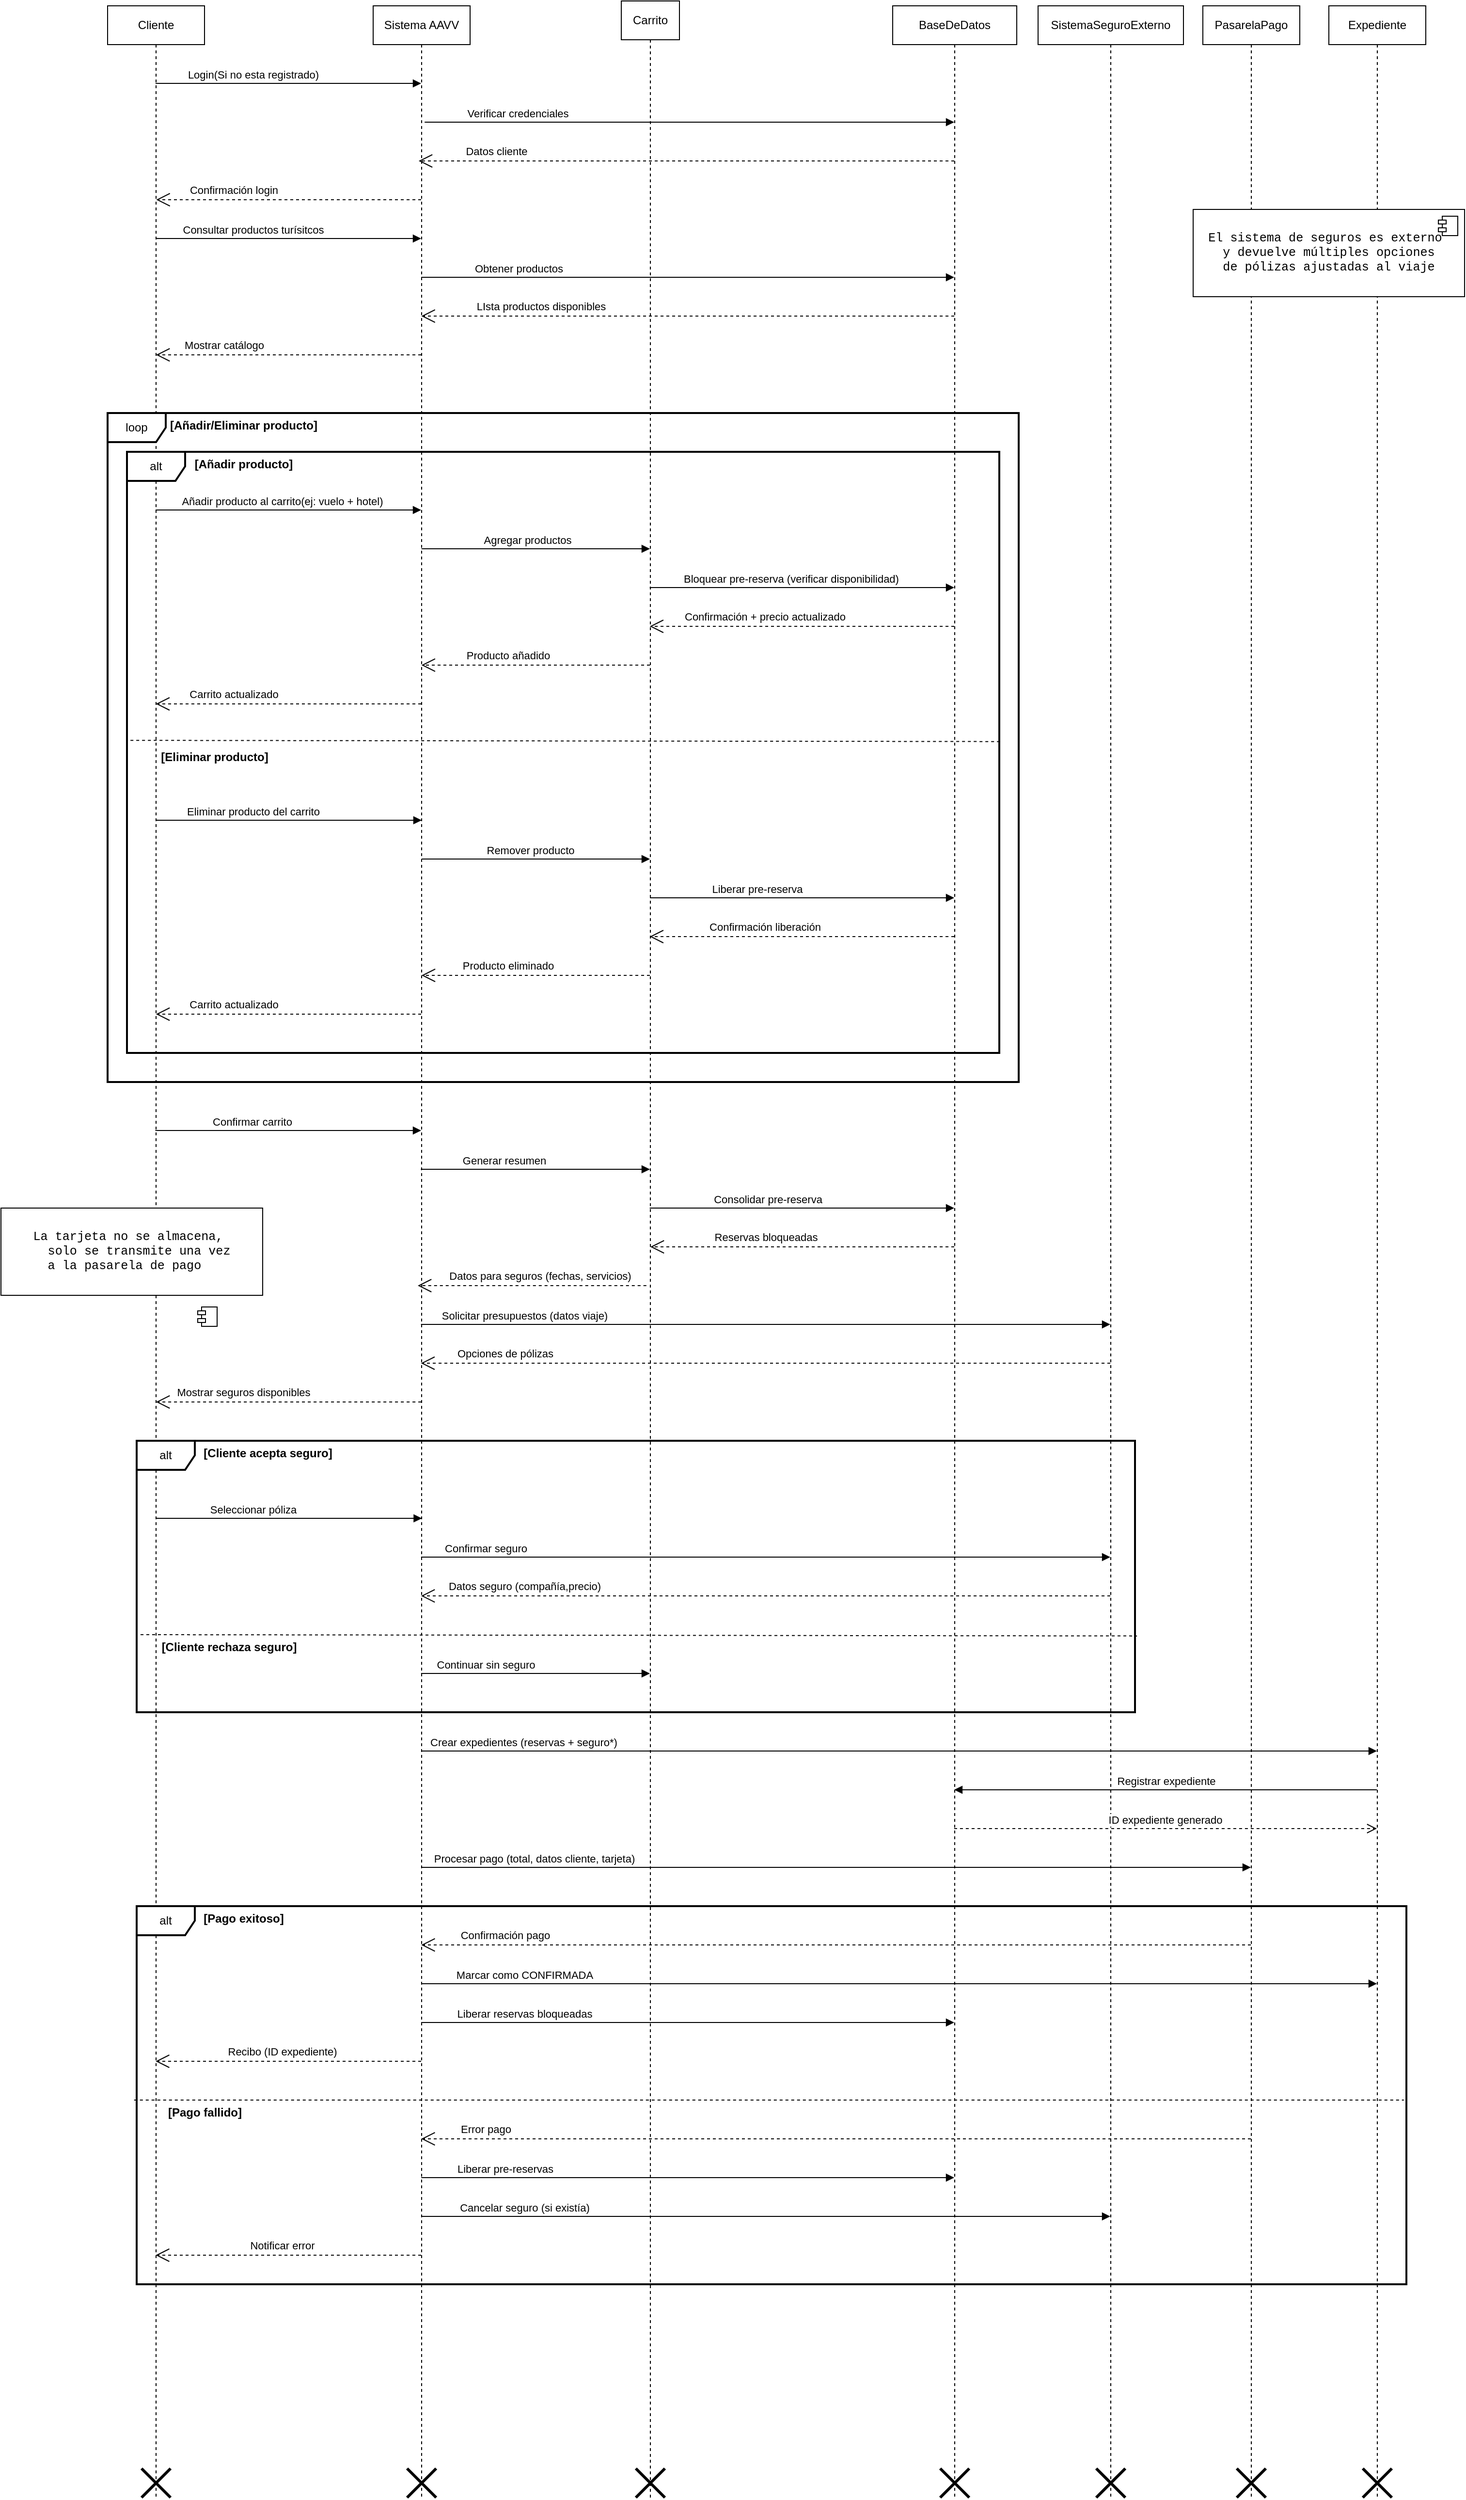 <mxfile version="26.2.14">
  <diagram name="Página-1" id="8IQbDquWTTxxeq2xW0NO">
    <mxGraphModel dx="2050" dy="2840" grid="1" gridSize="10" guides="1" tooltips="1" connect="1" arrows="1" fold="1" page="1" pageScale="1" pageWidth="827" pageHeight="1169" math="0" shadow="0">
      <root>
        <mxCell id="0" />
        <mxCell id="1" parent="0" />
        <mxCell id="5mpojZy3bhpFWDZei2qy-2" value="Sistema AAVV" style="shape=umlLifeline;perimeter=lifelinePerimeter;whiteSpace=wrap;html=1;container=1;dropTarget=0;collapsible=0;recursiveResize=0;outlineConnect=0;portConstraint=eastwest;newEdgeStyle={&quot;curved&quot;:0,&quot;rounded&quot;:0};" vertex="1" parent="1">
          <mxGeometry x="434" y="175" width="100" height="2570" as="geometry" />
        </mxCell>
        <mxCell id="5mpojZy3bhpFWDZei2qy-70" value="" style="shape=umlDestroy;whiteSpace=wrap;html=1;strokeWidth=3;targetShapes=umlLifeline;" vertex="1" parent="5mpojZy3bhpFWDZei2qy-2">
          <mxGeometry x="35" y="2540" width="30" height="30" as="geometry" />
        </mxCell>
        <mxCell id="5mpojZy3bhpFWDZei2qy-3" value="Cliente" style="shape=umlLifeline;perimeter=lifelinePerimeter;whiteSpace=wrap;html=1;container=1;dropTarget=0;collapsible=0;recursiveResize=0;outlineConnect=0;portConstraint=eastwest;newEdgeStyle={&quot;curved&quot;:0,&quot;rounded&quot;:0};" vertex="1" parent="1">
          <mxGeometry x="160" y="175" width="100" height="2570" as="geometry" />
        </mxCell>
        <mxCell id="5mpojZy3bhpFWDZei2qy-66" value="" style="shape=umlDestroy;whiteSpace=wrap;html=1;strokeWidth=3;targetShapes=umlLifeline;" vertex="1" parent="5mpojZy3bhpFWDZei2qy-3">
          <mxGeometry x="35" y="2540" width="30" height="30" as="geometry" />
        </mxCell>
        <mxCell id="5mpojZy3bhpFWDZei2qy-4" value="SistemaSeguroExterno" style="shape=umlLifeline;perimeter=lifelinePerimeter;whiteSpace=wrap;html=1;container=1;dropTarget=0;collapsible=0;recursiveResize=0;outlineConnect=0;portConstraint=eastwest;newEdgeStyle={&quot;curved&quot;:0,&quot;rounded&quot;:0};" vertex="1" parent="1">
          <mxGeometry x="1120" y="175" width="150" height="2570" as="geometry" />
        </mxCell>
        <mxCell id="5mpojZy3bhpFWDZei2qy-67" value="" style="shape=umlDestroy;whiteSpace=wrap;html=1;strokeWidth=3;targetShapes=umlLifeline;" vertex="1" parent="5mpojZy3bhpFWDZei2qy-4">
          <mxGeometry x="60" y="2540" width="30" height="30" as="geometry" />
        </mxCell>
        <mxCell id="5mpojZy3bhpFWDZei2qy-5" value="BaseDeDatos" style="shape=umlLifeline;perimeter=lifelinePerimeter;whiteSpace=wrap;html=1;container=1;dropTarget=0;collapsible=0;recursiveResize=0;outlineConnect=0;portConstraint=eastwest;newEdgeStyle={&quot;curved&quot;:0,&quot;rounded&quot;:0};" vertex="1" parent="1">
          <mxGeometry x="970" y="175" width="128" height="2570" as="geometry" />
        </mxCell>
        <mxCell id="5mpojZy3bhpFWDZei2qy-68" value="" style="shape=umlDestroy;whiteSpace=wrap;html=1;strokeWidth=3;targetShapes=umlLifeline;" vertex="1" parent="5mpojZy3bhpFWDZei2qy-5">
          <mxGeometry x="49" y="2540" width="30" height="30" as="geometry" />
        </mxCell>
        <mxCell id="5mpojZy3bhpFWDZei2qy-6" value="Carrito" style="shape=umlLifeline;perimeter=lifelinePerimeter;whiteSpace=wrap;html=1;container=1;dropTarget=0;collapsible=0;recursiveResize=0;outlineConnect=0;portConstraint=eastwest;newEdgeStyle={&quot;curved&quot;:0,&quot;rounded&quot;:0};" vertex="1" parent="1">
          <mxGeometry x="690" y="170" width="60" height="2575" as="geometry" />
        </mxCell>
        <mxCell id="5mpojZy3bhpFWDZei2qy-69" value="" style="shape=umlDestroy;whiteSpace=wrap;html=1;strokeWidth=3;targetShapes=umlLifeline;" vertex="1" parent="5mpojZy3bhpFWDZei2qy-6">
          <mxGeometry x="15" y="2545" width="30" height="30" as="geometry" />
        </mxCell>
        <mxCell id="5mpojZy3bhpFWDZei2qy-7" value="PasarelaPago" style="shape=umlLifeline;perimeter=lifelinePerimeter;whiteSpace=wrap;html=1;container=1;dropTarget=0;collapsible=0;recursiveResize=0;outlineConnect=0;portConstraint=eastwest;newEdgeStyle={&quot;curved&quot;:0,&quot;rounded&quot;:0};" vertex="1" parent="1">
          <mxGeometry x="1290" y="175" width="100" height="2570" as="geometry" />
        </mxCell>
        <mxCell id="5mpojZy3bhpFWDZei2qy-71" value="" style="shape=umlDestroy;whiteSpace=wrap;html=1;strokeWidth=3;targetShapes=umlLifeline;" vertex="1" parent="5mpojZy3bhpFWDZei2qy-7">
          <mxGeometry x="35" y="2540" width="30" height="30" as="geometry" />
        </mxCell>
        <mxCell id="5mpojZy3bhpFWDZei2qy-8" value="Expediente" style="shape=umlLifeline;perimeter=lifelinePerimeter;whiteSpace=wrap;html=1;container=1;dropTarget=0;collapsible=0;recursiveResize=0;outlineConnect=0;portConstraint=eastwest;newEdgeStyle={&quot;curved&quot;:0,&quot;rounded&quot;:0};" vertex="1" parent="1">
          <mxGeometry x="1420" y="175" width="100" height="2570" as="geometry" />
        </mxCell>
        <mxCell id="5mpojZy3bhpFWDZei2qy-72" value="" style="shape=umlDestroy;whiteSpace=wrap;html=1;strokeWidth=3;targetShapes=umlLifeline;" vertex="1" parent="5mpojZy3bhpFWDZei2qy-8">
          <mxGeometry x="35" y="2540" width="30" height="30" as="geometry" />
        </mxCell>
        <mxCell id="5mpojZy3bhpFWDZei2qy-9" value="Login(Si no esta registrado)" style="html=1;verticalAlign=bottom;endArrow=block;curved=0;rounded=0;" edge="1" parent="1">
          <mxGeometry x="-0.266" width="80" relative="1" as="geometry">
            <mxPoint x="209.5" y="255" as="sourcePoint" />
            <mxPoint x="483.5" y="255" as="targetPoint" />
            <mxPoint as="offset" />
          </mxGeometry>
        </mxCell>
        <mxCell id="5mpojZy3bhpFWDZei2qy-10" value="Verificar credenciales" style="html=1;verticalAlign=bottom;endArrow=block;curved=0;rounded=0;exitX=0.526;exitY=0.194;exitDx=0;exitDy=0;exitPerimeter=0;" edge="1" parent="1">
          <mxGeometry x="-0.649" width="80" relative="1" as="geometry">
            <mxPoint x="487.1" y="295.0" as="sourcePoint" />
            <mxPoint x="1033.5" y="295" as="targetPoint" />
            <mxPoint as="offset" />
          </mxGeometry>
        </mxCell>
        <mxCell id="5mpojZy3bhpFWDZei2qy-11" value="Datos cliente" style="endArrow=open;endSize=12;dashed=1;html=1;rounded=0;" edge="1" parent="1">
          <mxGeometry x="0.711" y="-10" width="160" relative="1" as="geometry">
            <mxPoint x="1033.5" y="335" as="sourcePoint" />
            <mxPoint x="480.95" y="335.0" as="targetPoint" />
            <mxPoint as="offset" />
          </mxGeometry>
        </mxCell>
        <mxCell id="5mpojZy3bhpFWDZei2qy-13" value="Confirmación login" style="endArrow=open;endSize=12;dashed=1;html=1;rounded=0;" edge="1" parent="1">
          <mxGeometry x="0.416" y="-10" width="160" relative="1" as="geometry">
            <mxPoint x="483.5" y="375" as="sourcePoint" />
            <mxPoint x="210.2" y="375" as="targetPoint" />
            <mxPoint as="offset" />
          </mxGeometry>
        </mxCell>
        <mxCell id="5mpojZy3bhpFWDZei2qy-14" value="Consultar productos turísitcos" style="html=1;verticalAlign=bottom;endArrow=block;curved=0;rounded=0;" edge="1" parent="1">
          <mxGeometry x="-0.267" width="80" relative="1" as="geometry">
            <mxPoint x="209.7" y="415" as="sourcePoint" />
            <mxPoint x="483.5" y="415" as="targetPoint" />
            <mxPoint as="offset" />
          </mxGeometry>
        </mxCell>
        <mxCell id="5mpojZy3bhpFWDZei2qy-15" value="Obtener productos" style="html=1;verticalAlign=bottom;endArrow=block;curved=0;rounded=0;" edge="1" parent="1">
          <mxGeometry x="-0.637" width="80" relative="1" as="geometry">
            <mxPoint x="483.7" y="455" as="sourcePoint" />
            <mxPoint x="1033.5" y="455" as="targetPoint" />
            <mxPoint as="offset" />
          </mxGeometry>
        </mxCell>
        <mxCell id="5mpojZy3bhpFWDZei2qy-16" value="LIsta productos disponibles" style="endArrow=open;endSize=12;dashed=1;html=1;rounded=0;" edge="1" parent="1">
          <mxGeometry x="0.553" y="-10" width="160" relative="1" as="geometry">
            <mxPoint x="1033.5" y="495" as="sourcePoint" />
            <mxPoint x="483.7" y="495" as="targetPoint" />
            <mxPoint as="offset" />
          </mxGeometry>
        </mxCell>
        <mxCell id="5mpojZy3bhpFWDZei2qy-17" value="Mostrar catálogo" style="endArrow=open;endSize=12;dashed=1;html=1;rounded=0;" edge="1" parent="1">
          <mxGeometry x="0.488" y="-10" width="160" relative="1" as="geometry">
            <mxPoint x="483.5" y="535" as="sourcePoint" />
            <mxPoint x="209.997" y="535" as="targetPoint" />
            <mxPoint as="offset" />
          </mxGeometry>
        </mxCell>
        <mxCell id="5mpojZy3bhpFWDZei2qy-21" value="Añadir producto al carrito(ej: vuelo + hotel)" style="html=1;verticalAlign=bottom;endArrow=block;curved=0;rounded=0;" edge="1" parent="1">
          <mxGeometry x="-0.047" width="80" relative="1" as="geometry">
            <mxPoint x="209.5" y="695" as="sourcePoint" />
            <mxPoint x="483.5" y="695.0" as="targetPoint" />
            <mxPoint as="offset" />
          </mxGeometry>
        </mxCell>
        <mxCell id="5mpojZy3bhpFWDZei2qy-22" value="Agregar productos" style="html=1;verticalAlign=bottom;endArrow=block;curved=0;rounded=0;" edge="1" parent="1">
          <mxGeometry x="-0.072" width="80" relative="1" as="geometry">
            <mxPoint x="483.833" y="735" as="sourcePoint" />
            <mxPoint x="719.5" y="735" as="targetPoint" />
            <mxPoint as="offset" />
          </mxGeometry>
        </mxCell>
        <mxCell id="5mpojZy3bhpFWDZei2qy-23" value="Bloquear pre-reserva (verificar disponibilidad)" style="html=1;verticalAlign=bottom;endArrow=block;curved=0;rounded=0;" edge="1" parent="1">
          <mxGeometry x="-0.072" width="80" relative="1" as="geometry">
            <mxPoint x="719.324" y="775" as="sourcePoint" />
            <mxPoint x="1033.5" y="775" as="targetPoint" />
            <mxPoint as="offset" />
          </mxGeometry>
        </mxCell>
        <mxCell id="5mpojZy3bhpFWDZei2qy-24" value="Confirmación + precio actualizado" style="endArrow=open;endSize=12;dashed=1;html=1;rounded=0;" edge="1" parent="1">
          <mxGeometry x="0.243" y="-10" width="160" relative="1" as="geometry">
            <mxPoint x="1033.5" y="815" as="sourcePoint" />
            <mxPoint x="719.324" y="815" as="targetPoint" />
            <mxPoint as="offset" />
          </mxGeometry>
        </mxCell>
        <mxCell id="5mpojZy3bhpFWDZei2qy-25" value="Producto añadido" style="endArrow=open;endSize=12;dashed=1;html=1;rounded=0;" edge="1" parent="1">
          <mxGeometry x="0.243" y="-10" width="160" relative="1" as="geometry">
            <mxPoint x="719.5" y="855" as="sourcePoint" />
            <mxPoint x="483.833" y="855" as="targetPoint" />
            <mxPoint as="offset" />
          </mxGeometry>
        </mxCell>
        <mxCell id="5mpojZy3bhpFWDZei2qy-26" value="Carrito actualizado" style="endArrow=open;endSize=12;dashed=1;html=1;rounded=0;" edge="1" parent="1">
          <mxGeometry x="0.414" y="-10" width="160" relative="1" as="geometry">
            <mxPoint x="483.5" y="895" as="sourcePoint" />
            <mxPoint x="209.833" y="895" as="targetPoint" />
            <mxPoint as="offset" />
          </mxGeometry>
        </mxCell>
        <mxCell id="5mpojZy3bhpFWDZei2qy-27" value="[Eliminar producto]" style="text;align=center;fontStyle=1;verticalAlign=middle;spacingLeft=3;spacingRight=3;strokeColor=none;rotatable=0;points=[[0,0.5],[1,0.5]];portConstraint=eastwest;html=1;" vertex="1" parent="1">
          <mxGeometry x="210" y="937" width="120" height="26" as="geometry" />
        </mxCell>
        <mxCell id="5mpojZy3bhpFWDZei2qy-28" value="[Añadir producto]" style="text;align=center;fontStyle=1;verticalAlign=middle;spacingLeft=3;spacingRight=3;strokeColor=none;rotatable=0;points=[[0,0.5],[1,0.5]];portConstraint=eastwest;html=1;" vertex="1" parent="1">
          <mxGeometry x="240" y="635" width="120" height="26" as="geometry" />
        </mxCell>
        <mxCell id="5mpojZy3bhpFWDZei2qy-29" value="Eliminar producto del carrito" style="html=1;verticalAlign=bottom;endArrow=block;curved=0;rounded=0;" edge="1" parent="1">
          <mxGeometry x="-0.27" width="80" relative="1" as="geometry">
            <mxPoint x="210" y="1015" as="sourcePoint" />
            <mxPoint x="484" y="1015.0" as="targetPoint" />
            <mxPoint as="offset" />
          </mxGeometry>
        </mxCell>
        <mxCell id="5mpojZy3bhpFWDZei2qy-30" value="Remover producto" style="html=1;verticalAlign=bottom;endArrow=block;curved=0;rounded=0;" edge="1" parent="1">
          <mxGeometry x="-0.047" width="80" relative="1" as="geometry">
            <mxPoint x="483.929" y="1055" as="sourcePoint" />
            <mxPoint x="719.5" y="1055.0" as="targetPoint" />
            <mxPoint as="offset" />
          </mxGeometry>
        </mxCell>
        <mxCell id="5mpojZy3bhpFWDZei2qy-31" value="Liberar pre-reserva" style="html=1;verticalAlign=bottom;endArrow=block;curved=0;rounded=0;" edge="1" parent="1">
          <mxGeometry x="-0.297" width="80" relative="1" as="geometry">
            <mxPoint x="719.667" y="1095.0" as="sourcePoint" />
            <mxPoint x="1033.5" y="1095.0" as="targetPoint" />
            <mxPoint as="offset" />
          </mxGeometry>
        </mxCell>
        <mxCell id="5mpojZy3bhpFWDZei2qy-32" value="Confirmación liberación" style="endArrow=open;endSize=12;dashed=1;html=1;rounded=0;" edge="1" parent="1">
          <mxGeometry x="0.243" y="-10" width="160" relative="1" as="geometry">
            <mxPoint x="1033.5" y="1135" as="sourcePoint" />
            <mxPoint x="719.324" y="1135" as="targetPoint" />
            <mxPoint as="offset" />
          </mxGeometry>
        </mxCell>
        <mxCell id="5mpojZy3bhpFWDZei2qy-33" value="Producto eliminado" style="endArrow=open;endSize=12;dashed=1;html=1;rounded=0;" edge="1" parent="1">
          <mxGeometry x="0.243" y="-10" width="160" relative="1" as="geometry">
            <mxPoint x="719.5" y="1175" as="sourcePoint" />
            <mxPoint x="483.929" y="1175" as="targetPoint" />
            <mxPoint as="offset" />
          </mxGeometry>
        </mxCell>
        <mxCell id="5mpojZy3bhpFWDZei2qy-34" value="Carrito actualizado" style="endArrow=open;endSize=12;dashed=1;html=1;rounded=0;" edge="1" parent="1">
          <mxGeometry x="0.414" y="-10" width="160" relative="1" as="geometry">
            <mxPoint x="483.5" y="1215" as="sourcePoint" />
            <mxPoint x="209.929" y="1215" as="targetPoint" />
            <mxPoint as="offset" />
          </mxGeometry>
        </mxCell>
        <mxCell id="5mpojZy3bhpFWDZei2qy-35" value="Confirmar carrito" style="html=1;verticalAlign=bottom;endArrow=block;curved=0;rounded=0;" edge="1" parent="1">
          <mxGeometry x="-0.27" width="80" relative="1" as="geometry">
            <mxPoint x="209.25" y="1335" as="sourcePoint" />
            <mxPoint x="483.5" y="1335" as="targetPoint" />
            <mxPoint as="offset" />
          </mxGeometry>
        </mxCell>
        <mxCell id="5mpojZy3bhpFWDZei2qy-36" value="Generar resumen" style="html=1;verticalAlign=bottom;endArrow=block;curved=0;rounded=0;" edge="1" parent="1" target="5mpojZy3bhpFWDZei2qy-6">
          <mxGeometry x="-0.27" width="80" relative="1" as="geometry">
            <mxPoint x="483.25" y="1375" as="sourcePoint" />
            <mxPoint x="669.5" y="1375" as="targetPoint" />
            <mxPoint as="offset" />
          </mxGeometry>
        </mxCell>
        <mxCell id="5mpojZy3bhpFWDZei2qy-37" value="Consolidar pre-reserva" style="html=1;verticalAlign=bottom;endArrow=block;curved=0;rounded=0;" edge="1" parent="1">
          <mxGeometry x="-0.232" width="80" relative="1" as="geometry">
            <mxPoint x="719.324" y="1415" as="sourcePoint" />
            <mxPoint x="1033.5" y="1415" as="targetPoint" />
            <mxPoint x="1" as="offset" />
          </mxGeometry>
        </mxCell>
        <mxCell id="5mpojZy3bhpFWDZei2qy-38" value="Reservas bloqueadas" style="endArrow=open;endSize=12;dashed=1;html=1;rounded=0;" edge="1" parent="1" source="5mpojZy3bhpFWDZei2qy-5">
          <mxGeometry x="0.243" y="-10" width="160" relative="1" as="geometry">
            <mxPoint x="960.5" y="1455" as="sourcePoint" />
            <mxPoint x="720" y="1455" as="targetPoint" />
            <mxPoint as="offset" />
          </mxGeometry>
        </mxCell>
        <mxCell id="5mpojZy3bhpFWDZei2qy-39" value="Datos para seguros (fechas, servicios)" style="endArrow=open;endSize=12;dashed=1;html=1;rounded=0;" edge="1" parent="1">
          <mxGeometry x="-0.071" y="-10" width="160" relative="1" as="geometry">
            <mxPoint x="715.87" y="1495" as="sourcePoint" />
            <mxPoint x="480.0" y="1495" as="targetPoint" />
            <mxPoint as="offset" />
          </mxGeometry>
        </mxCell>
        <mxCell id="5mpojZy3bhpFWDZei2qy-41" value="Solicitar presupuestos (datos viaje)" style="html=1;verticalAlign=bottom;endArrow=block;curved=0;rounded=0;" edge="1" parent="1">
          <mxGeometry x="-0.7" width="80" relative="1" as="geometry">
            <mxPoint x="483.324" y="1535" as="sourcePoint" />
            <mxPoint x="1194.5" y="1535" as="targetPoint" />
            <mxPoint as="offset" />
          </mxGeometry>
        </mxCell>
        <mxCell id="5mpojZy3bhpFWDZei2qy-42" value="Opciones de pólizas" style="endArrow=open;endSize=12;dashed=1;html=1;rounded=0;" edge="1" parent="1">
          <mxGeometry x="0.756" y="-10" width="160" relative="1" as="geometry">
            <mxPoint x="1194.5" y="1575" as="sourcePoint" />
            <mxPoint x="483.324" y="1575" as="targetPoint" />
            <mxPoint as="offset" />
          </mxGeometry>
        </mxCell>
        <mxCell id="5mpojZy3bhpFWDZei2qy-43" value="Mostrar seguros disponibles" style="endArrow=open;endSize=12;dashed=1;html=1;rounded=0;" edge="1" parent="1">
          <mxGeometry x="0.342" y="-10" width="160" relative="1" as="geometry">
            <mxPoint x="483.57" y="1615" as="sourcePoint" />
            <mxPoint x="209.999" y="1615" as="targetPoint" />
            <mxPoint as="offset" />
          </mxGeometry>
        </mxCell>
        <mxCell id="5mpojZy3bhpFWDZei2qy-44" value="Seleccionar póliza" style="html=1;verticalAlign=bottom;endArrow=block;curved=0;rounded=0;" edge="1" parent="1">
          <mxGeometry x="-0.27" width="80" relative="1" as="geometry">
            <mxPoint x="210" y="1735" as="sourcePoint" />
            <mxPoint x="484.25" y="1735" as="targetPoint" />
            <mxPoint as="offset" />
          </mxGeometry>
        </mxCell>
        <mxCell id="5mpojZy3bhpFWDZei2qy-45" value="Confirmar seguro" style="html=1;verticalAlign=bottom;endArrow=block;curved=0;rounded=0;" edge="1" parent="1">
          <mxGeometry x="-0.813" width="80" relative="1" as="geometry">
            <mxPoint x="483.447" y="1775" as="sourcePoint" />
            <mxPoint x="1194.5" y="1775" as="targetPoint" />
            <mxPoint as="offset" />
          </mxGeometry>
        </mxCell>
        <mxCell id="5mpojZy3bhpFWDZei2qy-46" value="Datos seguro (compañía,precio)" style="endArrow=open;endSize=12;dashed=1;html=1;rounded=0;" edge="1" parent="1">
          <mxGeometry x="0.7" y="-10" width="160" relative="1" as="geometry">
            <mxPoint x="1194.5" y="1815" as="sourcePoint" />
            <mxPoint x="483.447" y="1815" as="targetPoint" />
            <mxPoint as="offset" />
          </mxGeometry>
        </mxCell>
        <mxCell id="5mpojZy3bhpFWDZei2qy-47" value="Marcar como CONFIRMADA" style="html=1;verticalAlign=bottom;endArrow=block;curved=0;rounded=0;" edge="1" parent="1">
          <mxGeometry x="-0.784" width="80" relative="1" as="geometry">
            <mxPoint x="483.591" y="2214.995" as="sourcePoint" />
            <mxPoint x="1469.5" y="2214.995" as="targetPoint" />
            <mxPoint as="offset" />
          </mxGeometry>
        </mxCell>
        <mxCell id="5mpojZy3bhpFWDZei2qy-48" value="Continuar sin seguro" style="html=1;verticalAlign=bottom;endArrow=block;curved=0;rounded=0;" edge="1" parent="1">
          <mxGeometry x="-0.438" width="80" relative="1" as="geometry">
            <mxPoint x="483.447" y="1895" as="sourcePoint" />
            <mxPoint x="719.5" y="1895" as="targetPoint" />
            <mxPoint as="offset" />
          </mxGeometry>
        </mxCell>
        <mxCell id="5mpojZy3bhpFWDZei2qy-49" value="[Cliente acepta seguro]" style="text;align=center;fontStyle=1;verticalAlign=middle;spacingLeft=3;spacingRight=3;strokeColor=none;rotatable=0;points=[[0,0.5],[1,0.5]];portConstraint=eastwest;html=1;" vertex="1" parent="1">
          <mxGeometry x="250" y="1655" width="150" height="26" as="geometry" />
        </mxCell>
        <mxCell id="5mpojZy3bhpFWDZei2qy-50" value="[Cliente rechaza seguro]" style="text;align=center;fontStyle=1;verticalAlign=middle;spacingLeft=3;spacingRight=3;strokeColor=none;rotatable=0;points=[[0,0.5],[1,0.5]];portConstraint=eastwest;html=1;" vertex="1" parent="1">
          <mxGeometry x="210" y="1855" width="150" height="26" as="geometry" />
        </mxCell>
        <mxCell id="5mpojZy3bhpFWDZei2qy-51" value="Crear expedientes (reservas + seguro*)" style="html=1;verticalAlign=bottom;endArrow=block;curved=0;rounded=0;" edge="1" parent="1">
          <mxGeometry x="-0.784" width="80" relative="1" as="geometry">
            <mxPoint x="483.447" y="1975" as="sourcePoint" />
            <mxPoint x="1469.5" y="1975" as="targetPoint" />
            <mxPoint x="-1" as="offset" />
          </mxGeometry>
        </mxCell>
        <mxCell id="5mpojZy3bhpFWDZei2qy-54" value="Registrar expediente" style="html=1;verticalAlign=bottom;endArrow=block;curved=0;rounded=0;" edge="1" parent="1">
          <mxGeometry width="80" relative="1" as="geometry">
            <mxPoint x="1469.5" y="2015" as="sourcePoint" />
            <mxPoint x="1033.447" y="2015" as="targetPoint" />
          </mxGeometry>
        </mxCell>
        <mxCell id="5mpojZy3bhpFWDZei2qy-56" value="ID expediente generado" style="html=1;verticalAlign=bottom;endArrow=open;dashed=1;endSize=8;curved=0;rounded=0;" edge="1" parent="1">
          <mxGeometry relative="1" as="geometry">
            <mxPoint x="1033.447" y="2055" as="sourcePoint" />
            <mxPoint x="1469.5" y="2055" as="targetPoint" />
          </mxGeometry>
        </mxCell>
        <mxCell id="5mpojZy3bhpFWDZei2qy-57" value="Procesar pago (total, datos cliente, tarjeta)" style="html=1;verticalAlign=bottom;endArrow=block;curved=0;rounded=0;" edge="1" parent="1">
          <mxGeometry x="-0.728" width="80" relative="1" as="geometry">
            <mxPoint x="483.447" y="2095" as="sourcePoint" />
            <mxPoint x="1339.5" y="2095" as="targetPoint" />
            <mxPoint as="offset" />
          </mxGeometry>
        </mxCell>
        <mxCell id="5mpojZy3bhpFWDZei2qy-58" value="Confirmación pago" style="endArrow=open;endSize=12;dashed=1;html=1;rounded=0;" edge="1" parent="1">
          <mxGeometry x="0.798" y="-10" width="160" relative="1" as="geometry">
            <mxPoint x="1339.5" y="2175" as="sourcePoint" />
            <mxPoint x="483.591" y="2175" as="targetPoint" />
            <mxPoint as="offset" />
          </mxGeometry>
        </mxCell>
        <mxCell id="5mpojZy3bhpFWDZei2qy-59" value="Liberar reservas bloqueadas" style="html=1;verticalAlign=bottom;endArrow=block;curved=0;rounded=0;" edge="1" parent="1">
          <mxGeometry x="-0.613" width="80" relative="1" as="geometry">
            <mxPoint x="483.591" y="2255" as="sourcePoint" />
            <mxPoint x="1033.5" y="2255" as="targetPoint" />
            <mxPoint as="offset" />
          </mxGeometry>
        </mxCell>
        <mxCell id="5mpojZy3bhpFWDZei2qy-60" value="Recibo (ID expediente)" style="endArrow=open;endSize=12;dashed=1;html=1;rounded=0;" edge="1" parent="1">
          <mxGeometry x="0.048" y="-10" width="160" relative="1" as="geometry">
            <mxPoint x="483.5" y="2295" as="sourcePoint" />
            <mxPoint x="209.591" y="2295" as="targetPoint" />
            <mxPoint as="offset" />
          </mxGeometry>
        </mxCell>
        <mxCell id="5mpojZy3bhpFWDZei2qy-61" value="Error pago" style="endArrow=open;endSize=12;dashed=1;html=1;rounded=0;" edge="1" parent="1">
          <mxGeometry x="0.845" y="-10" width="160" relative="1" as="geometry">
            <mxPoint x="1339.5" y="2375" as="sourcePoint" />
            <mxPoint x="483.591" y="2375" as="targetPoint" />
            <mxPoint as="offset" />
          </mxGeometry>
        </mxCell>
        <mxCell id="5mpojZy3bhpFWDZei2qy-62" value="Liberar pre-reservas" style="html=1;verticalAlign=bottom;endArrow=block;curved=0;rounded=0;" edge="1" parent="1">
          <mxGeometry x="-0.686" width="80" relative="1" as="geometry">
            <mxPoint x="483.591" y="2415" as="sourcePoint" />
            <mxPoint x="1033.5" y="2415" as="targetPoint" />
            <mxPoint as="offset" />
          </mxGeometry>
        </mxCell>
        <mxCell id="5mpojZy3bhpFWDZei2qy-64" value="Cancelar seguro (si existía)" style="html=1;verticalAlign=bottom;endArrow=block;curved=0;rounded=0;" edge="1" parent="1">
          <mxGeometry x="-0.701" width="80" relative="1" as="geometry">
            <mxPoint x="483.591" y="2455" as="sourcePoint" />
            <mxPoint x="1194.5" y="2455" as="targetPoint" />
            <mxPoint as="offset" />
          </mxGeometry>
        </mxCell>
        <mxCell id="5mpojZy3bhpFWDZei2qy-65" value="Notificar error" style="endArrow=open;endSize=12;dashed=1;html=1;rounded=0;" edge="1" parent="1">
          <mxGeometry x="0.048" y="-10" width="160" relative="1" as="geometry">
            <mxPoint x="483.5" y="2495" as="sourcePoint" />
            <mxPoint x="209.591" y="2495" as="targetPoint" />
            <mxPoint as="offset" />
          </mxGeometry>
        </mxCell>
        <mxCell id="5mpojZy3bhpFWDZei2qy-73" value="loop" style="shape=umlFrame;whiteSpace=wrap;html=1;pointerEvents=0;strokeWidth=2;" vertex="1" parent="1">
          <mxGeometry x="160" y="595" width="940" height="690" as="geometry" />
        </mxCell>
        <mxCell id="5mpojZy3bhpFWDZei2qy-74" value="[Añadir/Eliminar producto]" style="text;align=center;fontStyle=1;verticalAlign=middle;spacingLeft=3;spacingRight=3;strokeColor=none;rotatable=0;points=[[0,0.5],[1,0.5]];portConstraint=eastwest;html=1;" vertex="1" parent="1">
          <mxGeometry x="220" y="595" width="160" height="26" as="geometry" />
        </mxCell>
        <mxCell id="5mpojZy3bhpFWDZei2qy-75" value="alt" style="shape=umlFrame;whiteSpace=wrap;html=1;pointerEvents=0;strokeWidth=2;" vertex="1" parent="1">
          <mxGeometry x="180" y="635" width="900" height="620" as="geometry" />
        </mxCell>
        <mxCell id="5mpojZy3bhpFWDZei2qy-76" value="" style="endArrow=none;endFill=1;endSize=12;html=1;rounded=0;exitX=0.004;exitY=0.48;exitDx=0;exitDy=0;exitPerimeter=0;entryX=0.999;entryY=0.482;entryDx=0;entryDy=0;entryPerimeter=0;startFill=0;dashed=1;" edge="1" parent="1" source="5mpojZy3bhpFWDZei2qy-75" target="5mpojZy3bhpFWDZei2qy-75">
          <mxGeometry width="160" relative="1" as="geometry">
            <mxPoint x="450" y="785" as="sourcePoint" />
            <mxPoint x="610" y="785" as="targetPoint" />
          </mxGeometry>
        </mxCell>
        <mxCell id="5mpojZy3bhpFWDZei2qy-78" value="alt" style="shape=umlFrame;whiteSpace=wrap;html=1;pointerEvents=0;strokeWidth=2;" vertex="1" parent="1">
          <mxGeometry x="190" y="1655" width="1030" height="280" as="geometry" />
        </mxCell>
        <mxCell id="5mpojZy3bhpFWDZei2qy-82" value="" style="endArrow=none;endFill=1;endSize=12;html=1;rounded=0;exitX=0.004;exitY=0.48;exitDx=0;exitDy=0;exitPerimeter=0;entryX=1.002;entryY=0.719;entryDx=0;entryDy=0;entryPerimeter=0;startFill=0;dashed=1;" edge="1" parent="1" target="5mpojZy3bhpFWDZei2qy-78">
          <mxGeometry width="160" relative="1" as="geometry">
            <mxPoint x="194" y="1855" as="sourcePoint" />
            <mxPoint x="1089" y="1856" as="targetPoint" />
          </mxGeometry>
        </mxCell>
        <mxCell id="5mpojZy3bhpFWDZei2qy-84" value="alt" style="shape=umlFrame;whiteSpace=wrap;html=1;pointerEvents=0;strokeWidth=2;" vertex="1" parent="1">
          <mxGeometry x="190" y="2135" width="1310" height="390" as="geometry" />
        </mxCell>
        <mxCell id="5mpojZy3bhpFWDZei2qy-85" value="[Pago exitoso]" style="text;align=center;fontStyle=1;verticalAlign=middle;spacingLeft=3;spacingRight=3;strokeColor=none;rotatable=0;points=[[0,0.5],[1,0.5]];portConstraint=eastwest;html=1;" vertex="1" parent="1">
          <mxGeometry x="250" y="2135" width="100" height="26" as="geometry" />
        </mxCell>
        <mxCell id="5mpojZy3bhpFWDZei2qy-86" value="" style="endArrow=none;endFill=1;endSize=12;html=1;rounded=0;exitX=-0.002;exitY=0.411;exitDx=0;exitDy=0;exitPerimeter=0;entryX=0.998;entryY=0.411;entryDx=0;entryDy=0;entryPerimeter=0;startFill=0;dashed=1;" edge="1" parent="1">
          <mxGeometry width="160" relative="1" as="geometry">
            <mxPoint x="187.38" y="2335" as="sourcePoint" />
            <mxPoint x="1497.38" y="2335" as="targetPoint" />
          </mxGeometry>
        </mxCell>
        <mxCell id="5mpojZy3bhpFWDZei2qy-87" value="[Pago fallido]" style="text;align=center;fontStyle=1;verticalAlign=middle;spacingLeft=3;spacingRight=3;strokeColor=none;rotatable=0;points=[[0,0.5],[1,0.5]];portConstraint=eastwest;html=1;" vertex="1" parent="1">
          <mxGeometry x="210" y="2335" width="100" height="26" as="geometry" />
        </mxCell>
        <mxCell id="5mpojZy3bhpFWDZei2qy-88" value="&lt;pre style=&quot;font-family: Menlo, &amp;quot;Roboto Mono&amp;quot;, &amp;quot;Courier New&amp;quot;, Courier, monospace, Inter, sans-serif; overflow: auto; padding: 9.144px 13.716px; text-wrap-mode: wrap; word-break: break-all; font-size: 12.573px; text-align: start; margin-top: 0px !important; margin-bottom: 0px !important;&quot;&gt;El sistema de seguros es externo &lt;br/&gt;  y devuelve múltiples opciones &lt;br/&gt;  de pólizas ajustadas al viaje&lt;/pre&gt;" style="html=1;dropTarget=0;whiteSpace=wrap;" vertex="1" parent="1">
          <mxGeometry x="1280" y="385" width="280" height="90" as="geometry" />
        </mxCell>
        <mxCell id="5mpojZy3bhpFWDZei2qy-89" value="" style="shape=module;jettyWidth=8;jettyHeight=4;" vertex="1" parent="5mpojZy3bhpFWDZei2qy-88">
          <mxGeometry x="1" width="20" height="20" relative="1" as="geometry">
            <mxPoint x="-27" y="7" as="offset" />
          </mxGeometry>
        </mxCell>
        <mxCell id="5mpojZy3bhpFWDZei2qy-90" value="&lt;pre style=&quot;font-family: Menlo, &amp;quot;Roboto Mono&amp;quot;, &amp;quot;Courier New&amp;quot;, Courier, monospace, Inter, sans-serif; overflow: auto; padding: 9.144px 13.716px; text-wrap-mode: wrap; word-break: break-all; font-size: 12.573px; text-align: start; margin-top: 0px !important; margin-bottom: 0px !important;&quot;&gt;&lt;pre style=&quot;font-family: Menlo, &amp;quot;Roboto Mono&amp;quot;, &amp;quot;Courier New&amp;quot;, Courier, monospace, Inter, sans-serif; overflow: auto; padding: 9.144px 13.716px; text-wrap-mode: wrap; word-break: break-all; font-size: 12.573px; margin-top: 0px !important; margin-bottom: 0px !important;&quot;&gt;La tarjeta no se almacena,&lt;br/&gt;  solo se transmite una vez&lt;br/&gt;  a la pasarela de pago&lt;/pre&gt;&lt;/pre&gt;" style="html=1;dropTarget=0;whiteSpace=wrap;" vertex="1" parent="1">
          <mxGeometry x="50" y="1415" width="270" height="90" as="geometry" />
        </mxCell>
        <mxCell id="5mpojZy3bhpFWDZei2qy-91" value="" style="shape=module;jettyWidth=8;jettyHeight=4;" vertex="1" parent="5mpojZy3bhpFWDZei2qy-90">
          <mxGeometry x="1" width="20" height="20" relative="1" as="geometry">
            <mxPoint x="-67" y="102" as="offset" />
          </mxGeometry>
        </mxCell>
      </root>
    </mxGraphModel>
  </diagram>
</mxfile>
